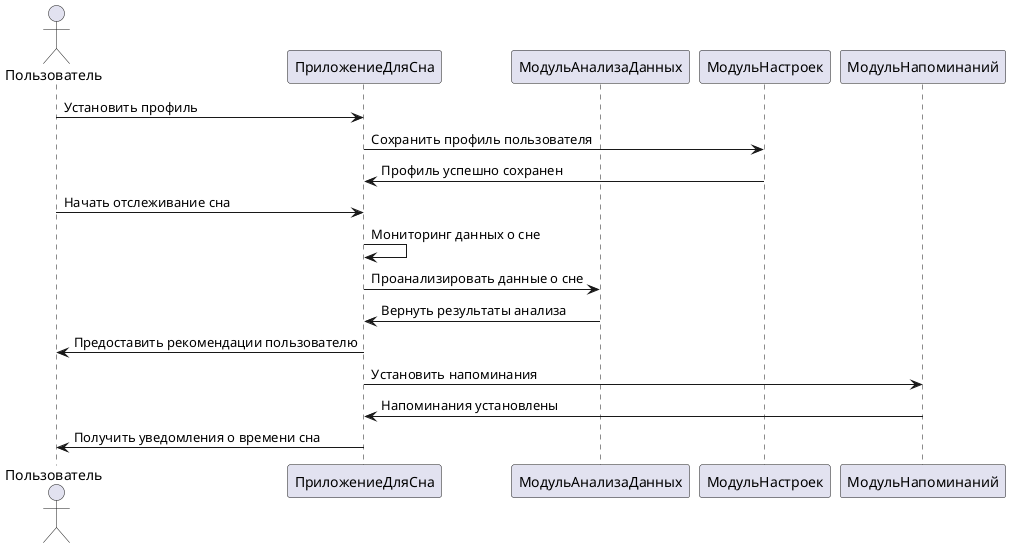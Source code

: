 @startuml
actor Пользователь
participant ПриложениеДляСна
participant МодульАнализаДанных
participant МодульНастроек
participant МодульНапоминаний

Пользователь -> ПриложениеДляСна: Установить профиль
ПриложениеДляСна -> МодульНастроек: Сохранить профиль пользователя
МодульНастроек -> ПриложениеДляСна: Профиль успешно сохранен

Пользователь -> ПриложениеДляСна: Начать отслеживание сна 
ПриложениеДляСна -> ПриложениеДляСна: Мониторинг данных о сне 
ПриложениеДляСна -> МодульАнализаДанных: Проанализировать данные о сне 
МодульАнализаДанных -> ПриложениеДляСна: Вернуть результаты анализа 
ПриложениеДляСна -> Пользователь: Предоставить рекомендации пользователю

ПриложениеДляСна -> МодульНапоминаний: Установить напоминания
МодульНапоминаний -> ПриложениеДляСна: Напоминания установлены

Пользователь <- ПриложениеДляСна: Получить уведомления о времени сна
@enduml
